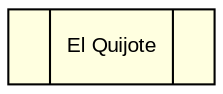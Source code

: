 digraph Arbol {
    rankdir=TB;
    node [shape=record, style=filled, fillcolor=lightyellow, fontname="Arial", fontsize=10];
    n407687977 [label="<L> | El Quijote | <R>"];
}
